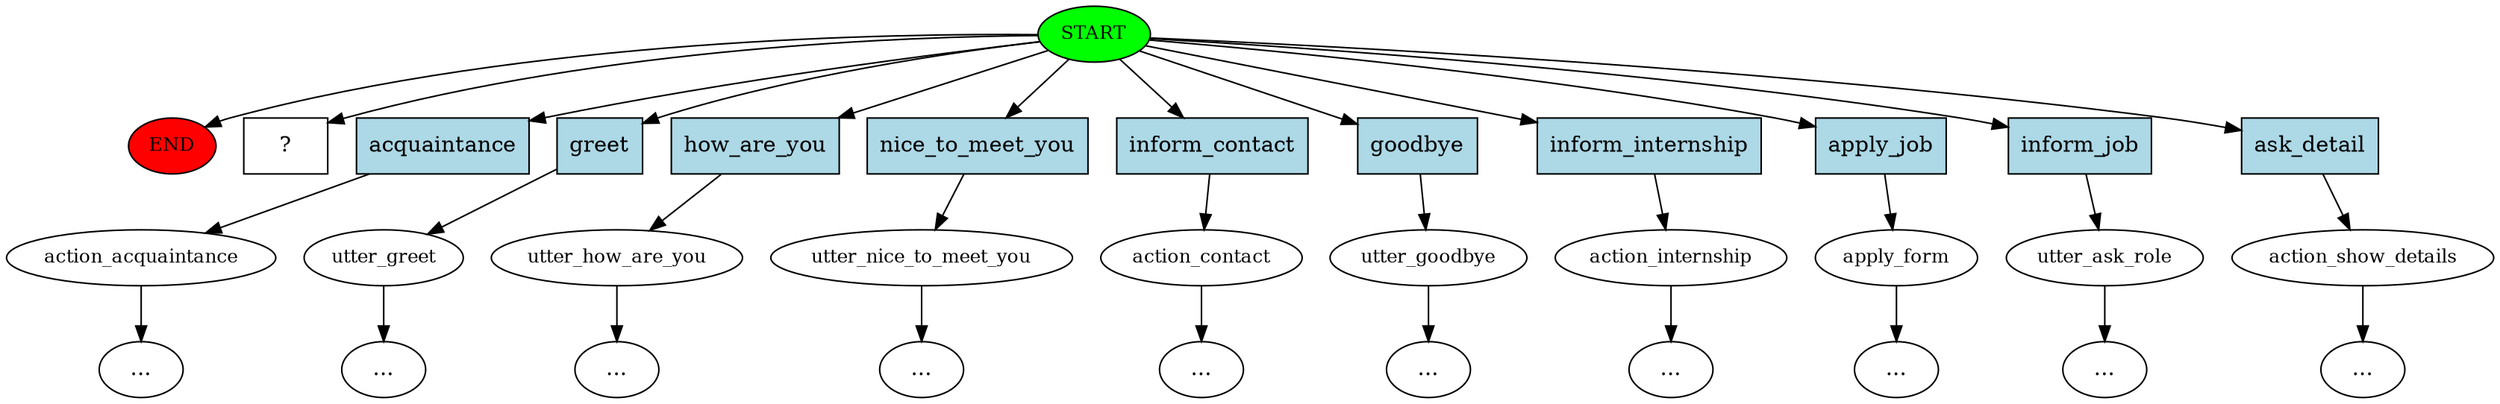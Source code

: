 digraph  {
0 [class="start active", fillcolor=green, fontsize=12, label=START, style=filled];
"-1" [class=end, fillcolor=red, fontsize=12, label=END, style=filled];
1 [class="", fontsize=12, label=action_acquaintance];
"-3" [class=ellipsis, label="..."];
2 [class="", fontsize=12, label=utter_greet];
"-4" [class=ellipsis, label="..."];
3 [class="", fontsize=12, label=utter_how_are_you];
"-5" [class=ellipsis, label="..."];
4 [class="", fontsize=12, label=utter_nice_to_meet_you];
"-6" [class=ellipsis, label="..."];
5 [class="", fontsize=12, label=action_contact];
"-7" [class=ellipsis, label="..."];
6 [class="", fontsize=12, label=utter_goodbye];
"-8" [class=ellipsis, label="..."];
7 [class="", fontsize=12, label=action_internship];
"-9" [class=ellipsis, label="..."];
8 [class="", fontsize=12, label=apply_form];
"-11" [class=ellipsis, label="..."];
10 [class="", fontsize=12, label=utter_ask_role];
12 [class="", fontsize=12, label=action_show_details];
"-14" [class=ellipsis, label="..."];
"-15" [class=ellipsis, label="..."];
14 [class="intent dashed active", label="  ?  ", shape=rect];
15 [class=intent, fillcolor=lightblue, label=acquaintance, shape=rect, style=filled];
16 [class=intent, fillcolor=lightblue, label=greet, shape=rect, style=filled];
17 [class=intent, fillcolor=lightblue, label=how_are_you, shape=rect, style=filled];
18 [class=intent, fillcolor=lightblue, label=nice_to_meet_you, shape=rect, style=filled];
19 [class=intent, fillcolor=lightblue, label=inform_contact, shape=rect, style=filled];
20 [class=intent, fillcolor=lightblue, label=goodbye, shape=rect, style=filled];
21 [class=intent, fillcolor=lightblue, label=inform_internship, shape=rect, style=filled];
22 [class=intent, fillcolor=lightblue, label=apply_job, shape=rect, style=filled];
23 [class=intent, fillcolor=lightblue, label=inform_job, shape=rect, style=filled];
24 [class=intent, fillcolor=lightblue, label=ask_detail, shape=rect, style=filled];
0 -> "-1"  [class="", key=NONE, label=""];
0 -> 14  [class=active, key=NONE, label=""];
0 -> 15  [class="", key=0];
0 -> 16  [class="", key=0];
0 -> 17  [class="", key=0];
0 -> 18  [class="", key=0];
0 -> 19  [class="", key=0];
0 -> 20  [class="", key=0];
0 -> 21  [class="", key=0];
0 -> 22  [class="", key=0];
0 -> 23  [class="", key=0];
0 -> 24  [class="", key=0];
1 -> "-3"  [class="", key=NONE, label=""];
2 -> "-4"  [class="", key=NONE, label=""];
3 -> "-5"  [class="", key=NONE, label=""];
4 -> "-6"  [class="", key=NONE, label=""];
5 -> "-7"  [class="", key=NONE, label=""];
6 -> "-8"  [class="", key=NONE, label=""];
7 -> "-9"  [class="", key=NONE, label=""];
8 -> "-11"  [class="", key=NONE, label=""];
10 -> "-15"  [class="", key=NONE, label=""];
12 -> "-14"  [class="", key=NONE, label=""];
15 -> 1  [class="", key=0];
16 -> 2  [class="", key=0];
17 -> 3  [class="", key=0];
18 -> 4  [class="", key=0];
19 -> 5  [class="", key=0];
20 -> 6  [class="", key=0];
21 -> 7  [class="", key=0];
22 -> 8  [class="", key=0];
23 -> 10  [class="", key=0];
24 -> 12  [class="", key=0];
}
